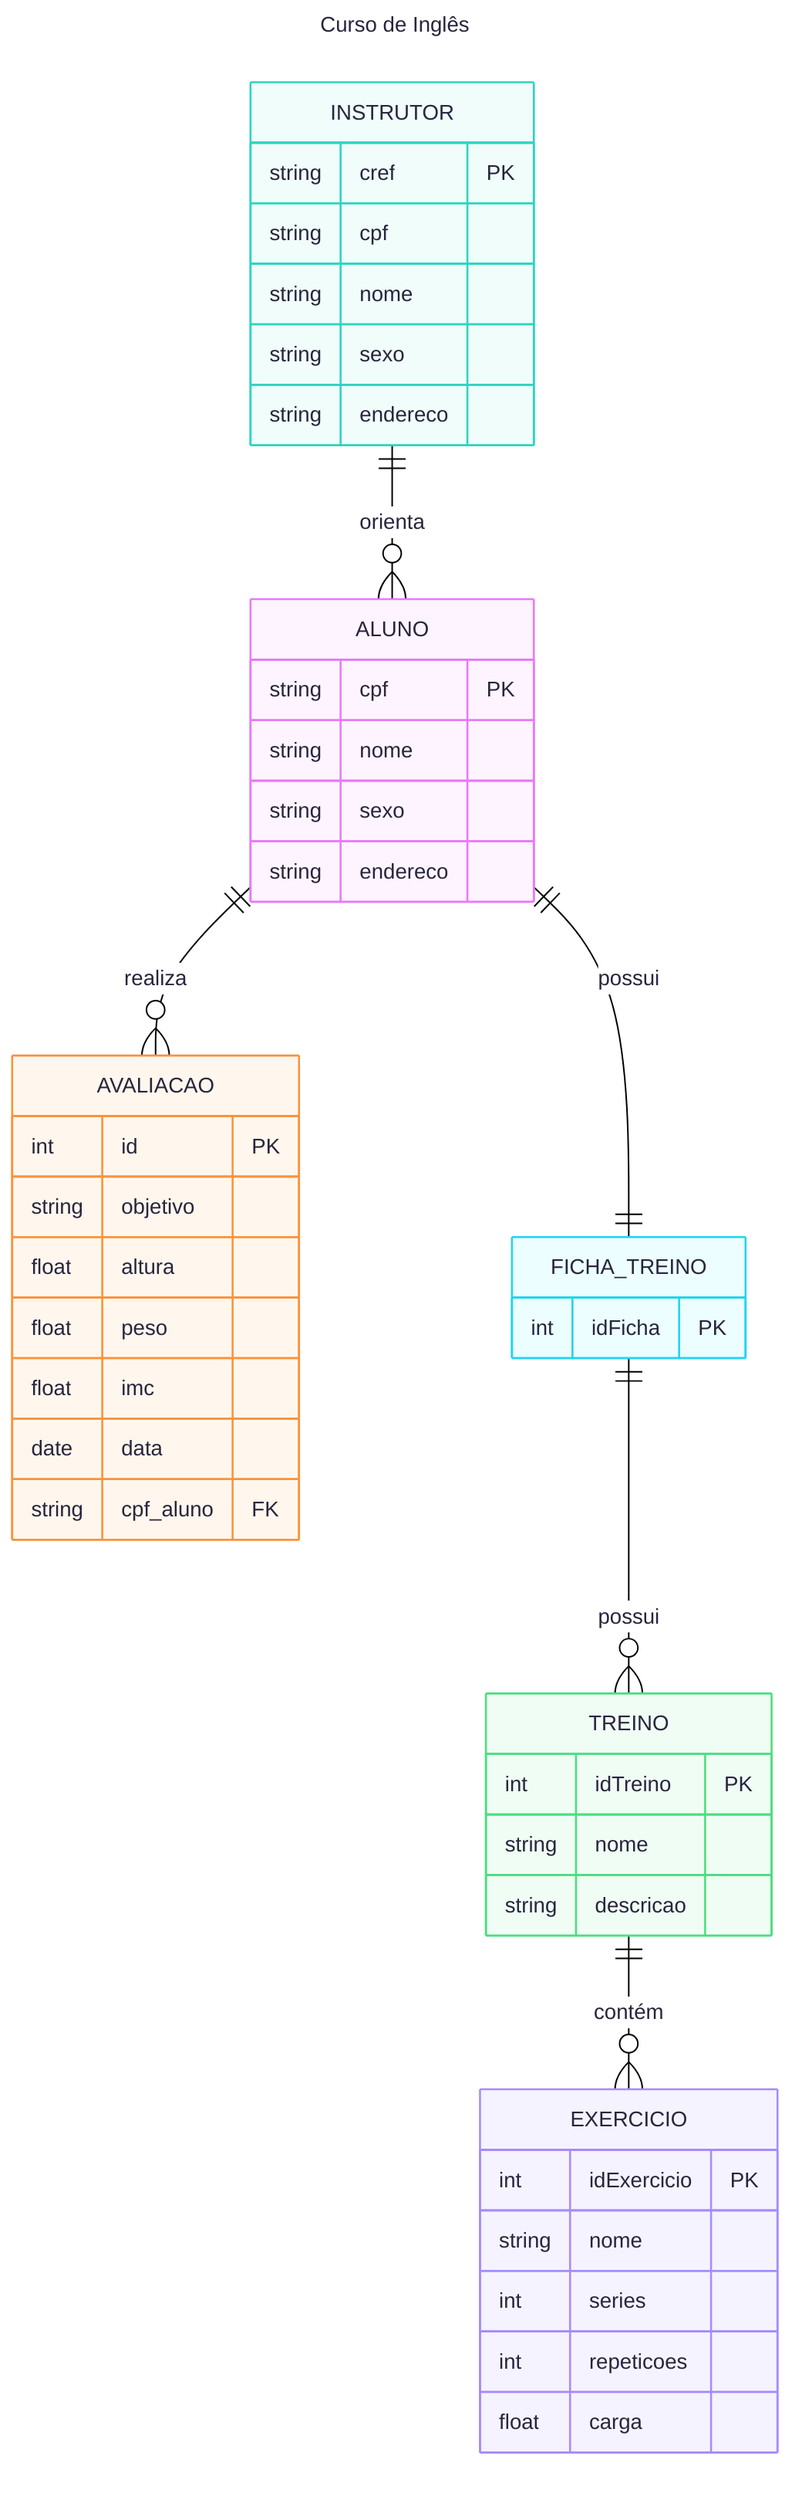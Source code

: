 ---
config:
  layout: dagre
  theme: redux-color
title: Curso de Inglês
---

erDiagram
    ALUNO {
        string cpf PK
        string nome
        string sexo
        string endereco
    }

    INSTRUTOR {
        string cref PK
        string cpf
        string nome
        string sexo
        string endereco
    }

    AVALIACAO {
        int id PK
        string objetivo
        float altura
        float peso
        float imc
        date data
        string cpf_aluno FK
    }

    FICHA_TREINO {
        int idFicha PK
    }

    TREINO {
        int idTreino PK
        string nome
        string descricao
    }

    EXERCICIO {
        int idExercicio PK
        string nome
        int series
        int repeticoes
        float carga
    }

    ALUNO ||--o{ AVALIACAO : "realiza"
    ALUNO ||--|| FICHA_TREINO : "possui"
    INSTRUTOR ||--o{ ALUNO : "orienta"
    FICHA_TREINO ||--o{ TREINO : "possui"
    TREINO ||--o{ EXERCICIO : "contém"